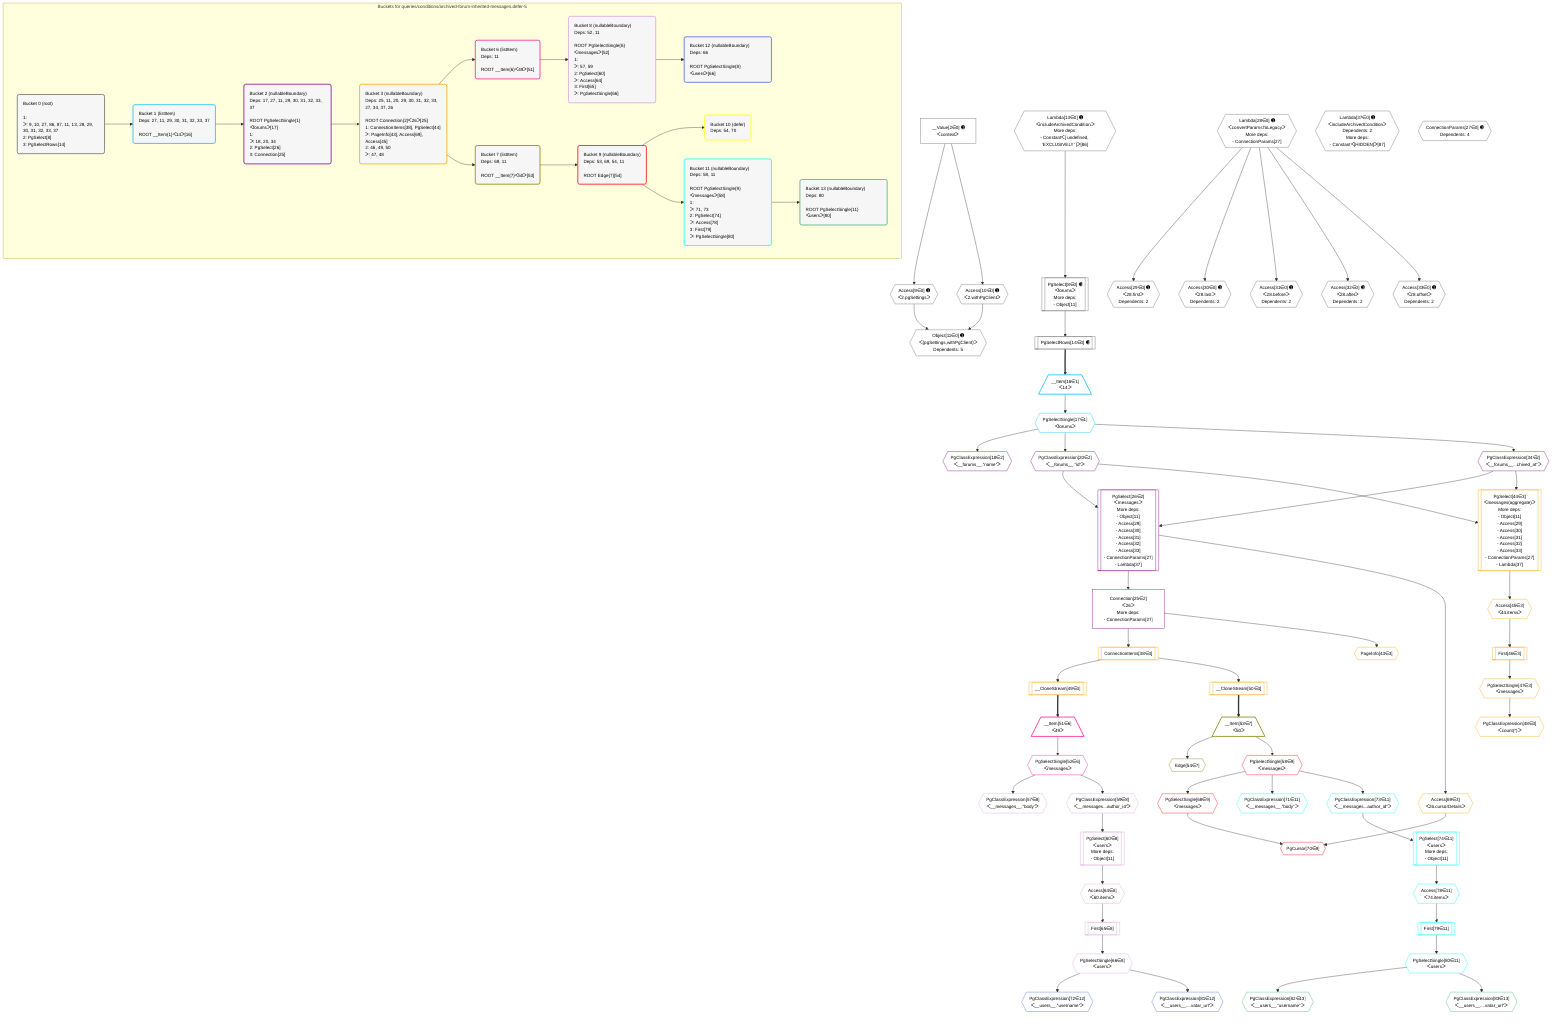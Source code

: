 %%{init: {'themeVariables': { 'fontSize': '12px'}}}%%
graph TD
    classDef path fill:#eee,stroke:#000,color:#000
    classDef plan fill:#fff,stroke-width:1px,color:#000
    classDef itemplan fill:#fff,stroke-width:2px,color:#000
    classDef unbatchedplan fill:#dff,stroke-width:1px,color:#000
    classDef sideeffectplan fill:#fcc,stroke-width:2px,color:#000
    classDef bucket fill:#f6f6f6,color:#000,stroke-width:2px,text-align:left

    subgraph "Buckets for queries/conditions/archived-forum-inherited-messages.defer-5"
    Bucket0("Bucket 0 (root)<br /><br />1: <br />ᐳ: 9, 10, 27, 86, 87, 11, 13, 28, 29, 30, 31, 32, 33, 37<br />2: PgSelect[8]<br />3: PgSelectRows[14]"):::bucket
    Bucket1("Bucket 1 (listItem)<br />Deps: 27, 11, 29, 30, 31, 32, 33, 37<br /><br />ROOT __Item{1}ᐸ14ᐳ[16]"):::bucket
    Bucket2("Bucket 2 (nullableBoundary)<br />Deps: 17, 27, 11, 29, 30, 31, 32, 33, 37<br /><br />ROOT PgSelectSingle{1}ᐸforumsᐳ[17]<br />1: <br />ᐳ: 18, 20, 34<br />2: PgSelect[26]<br />3: Connection[25]"):::bucket
    Bucket3("Bucket 3 (nullableBoundary)<br />Deps: 25, 11, 20, 29, 30, 31, 32, 33, 27, 34, 37, 26<br /><br />ROOT Connection{2}ᐸ26ᐳ[25]<br />1: ConnectionItems[38], PgSelect[44]<br />ᐳ: PageInfo[43], Access[69], Access[45]<br />2: 46, 49, 50<br />ᐳ: 47, 48"):::bucket
    Bucket6("Bucket 6 (listItem)<br />Deps: 11<br /><br />ROOT __Item{6}ᐸ49ᐳ[51]"):::bucket
    Bucket7("Bucket 7 (listItem)<br />Deps: 69, 11<br /><br />ROOT __Item{7}ᐸ50ᐳ[53]"):::bucket
    Bucket8("Bucket 8 (nullableBoundary)<br />Deps: 52, 11<br /><br />ROOT PgSelectSingle{6}ᐸmessagesᐳ[52]<br />1: <br />ᐳ: 57, 59<br />2: PgSelect[60]<br />ᐳ: Access[64]<br />3: First[65]<br />ᐳ: PgSelectSingle[66]"):::bucket
    Bucket9("Bucket 9 (nullableBoundary)<br />Deps: 53, 69, 54, 11<br /><br />ROOT Edge{7}[54]"):::bucket
    Bucket10("Bucket 10 (defer)<br />Deps: 54, 70"):::bucket
    Bucket11("Bucket 11 (nullableBoundary)<br />Deps: 58, 11<br /><br />ROOT PgSelectSingle{9}ᐸmessagesᐳ[58]<br />1: <br />ᐳ: 71, 73<br />2: PgSelect[74]<br />ᐳ: Access[78]<br />3: First[79]<br />ᐳ: PgSelectSingle[80]"):::bucket
    Bucket12("Bucket 12 (nullableBoundary)<br />Deps: 66<br /><br />ROOT PgSelectSingle{8}ᐸusersᐳ[66]"):::bucket
    Bucket13("Bucket 13 (nullableBoundary)<br />Deps: 80<br /><br />ROOT PgSelectSingle{11}ᐸusersᐳ[80]"):::bucket
    end
    Bucket0 --> Bucket1
    Bucket1 --> Bucket2
    Bucket2 --> Bucket3
    Bucket3 --> Bucket6 & Bucket7
    Bucket6 --> Bucket8
    Bucket7 --> Bucket9
    Bucket8 --> Bucket12
    Bucket9 --> Bucket10 & Bucket11
    Bucket11 --> Bucket13

    %% plan dependencies
    PgSelect8[["PgSelect[8∈0] ➊<br />ᐸforumsᐳ<br />More deps:<br />- Object[11]"]]:::plan
    Lambda13{{"Lambda[13∈0] ➊<br />ᐸincludeArchivedConditionᐳ<br />More deps:<br />- Constantᐸ[ undefined, 'EXCLUSIVELY' ]ᐳ[86]"}}:::plan
    Lambda13 --> PgSelect8
    Object11{{"Object[11∈0] ➊<br />ᐸ{pgSettings,withPgClient}ᐳ<br />Dependents: 5"}}:::plan
    Access9{{"Access[9∈0] ➊<br />ᐸ2.pgSettingsᐳ"}}:::plan
    Access10{{"Access[10∈0] ➊<br />ᐸ2.withPgClientᐳ"}}:::plan
    Access9 & Access10 --> Object11
    __Value2["__Value[2∈0] ➊<br />ᐸcontextᐳ"]:::plan
    __Value2 --> Access9
    __Value2 --> Access10
    PgSelectRows14[["PgSelectRows[14∈0] ➊"]]:::plan
    PgSelect8 --> PgSelectRows14
    Lambda28{{"Lambda[28∈0] ➊<br />ᐸconvertParamsToLegacyᐳ<br />More deps:<br />- ConnectionParams[27]"}}:::plan
    Access29{{"Access[29∈0] ➊<br />ᐸ28.firstᐳ<br />Dependents: 2"}}:::plan
    Lambda28 --> Access29
    Access30{{"Access[30∈0] ➊<br />ᐸ28.lastᐳ<br />Dependents: 2"}}:::plan
    Lambda28 --> Access30
    Access31{{"Access[31∈0] ➊<br />ᐸ28.beforeᐳ<br />Dependents: 2"}}:::plan
    Lambda28 --> Access31
    Access32{{"Access[32∈0] ➊<br />ᐸ28.afterᐳ<br />Dependents: 2"}}:::plan
    Lambda28 --> Access32
    Access33{{"Access[33∈0] ➊<br />ᐸ28.offsetᐳ<br />Dependents: 2"}}:::plan
    Lambda28 --> Access33
    Lambda37{{"Lambda[37∈0] ➊<br />ᐸincludeArchivedConditionᐳ<br />Dependents: 2<br />More deps:<br />- Constantᐸ[HIDDEN]ᐳ[87]"}}:::plan
    ConnectionParams27{{"ConnectionParams[27∈0] ➊<br />Dependents: 4"}}:::plan
    __Item16[/"__Item[16∈1]<br />ᐸ14ᐳ"\]:::itemplan
    PgSelectRows14 ==> __Item16
    PgSelectSingle17{{"PgSelectSingle[17∈1]<br />ᐸforumsᐳ"}}:::plan
    __Item16 --> PgSelectSingle17
    PgSelect26[["PgSelect[26∈2]<br />ᐸmessagesᐳ<br />More deps:<br />- Object[11]<br />- Access[29]<br />- Access[30]<br />- Access[31]<br />- Access[32]<br />- Access[33]<br />- ConnectionParams[27]<br />- Lambda[37]"]]:::plan
    PgClassExpression20{{"PgClassExpression[20∈2]<br />ᐸ__forums__.”id”ᐳ"}}:::plan
    PgClassExpression34{{"PgClassExpression[34∈2]<br />ᐸ__forums__...chived_at”ᐳ"}}:::plan
    PgClassExpression20 & PgClassExpression34 --> PgSelect26
    Connection25["Connection[25∈2]<br />ᐸ26ᐳ<br />More deps:<br />- ConnectionParams[27]"]:::plan
    PgSelect26 --> Connection25
    PgClassExpression18{{"PgClassExpression[18∈2]<br />ᐸ__forums__.”name”ᐳ"}}:::plan
    PgSelectSingle17 --> PgClassExpression18
    PgSelectSingle17 --> PgClassExpression20
    PgSelectSingle17 --> PgClassExpression34
    PgSelect44[["PgSelect[44∈3]<br />ᐸmessages(aggregate)ᐳ<br />More deps:<br />- Object[11]<br />- Access[29]<br />- Access[30]<br />- Access[31]<br />- Access[32]<br />- Access[33]<br />- ConnectionParams[27]<br />- Lambda[37]"]]:::plan
    PgClassExpression20 & PgClassExpression34 --> PgSelect44
    ConnectionItems38[["ConnectionItems[38∈3]"]]:::plan
    Connection25 --> ConnectionItems38
    PageInfo43{{"PageInfo[43∈3]"}}:::plan
    Connection25 --> PageInfo43
    Access45{{"Access[45∈3]<br />ᐸ44.itemsᐳ"}}:::plan
    PgSelect44 --> Access45
    First46[["First[46∈3]"]]:::plan
    Access45 --> First46
    PgSelectSingle47{{"PgSelectSingle[47∈3]<br />ᐸmessagesᐳ"}}:::plan
    First46 --> PgSelectSingle47
    PgClassExpression48{{"PgClassExpression[48∈3]<br />ᐸcount(*)ᐳ"}}:::plan
    PgSelectSingle47 --> PgClassExpression48
    __CloneStream49[["__CloneStream[49∈3]"]]:::plan
    ConnectionItems38 --> __CloneStream49
    __CloneStream50[["__CloneStream[50∈3]"]]:::plan
    ConnectionItems38 --> __CloneStream50
    Access69{{"Access[69∈3]<br />ᐸ26.cursorDetailsᐳ"}}:::plan
    PgSelect26 --> Access69
    __Item51[/"__Item[51∈6]<br />ᐸ49ᐳ"\]:::itemplan
    __CloneStream49 ==> __Item51
    PgSelectSingle52{{"PgSelectSingle[52∈6]<br />ᐸmessagesᐳ"}}:::plan
    __Item51 --> PgSelectSingle52
    __Item53[/"__Item[53∈7]<br />ᐸ50ᐳ"\]:::itemplan
    __CloneStream50 ==> __Item53
    Edge54{{"Edge[54∈7]"}}:::plan
    __Item53 --> Edge54
    PgSelect60[["PgSelect[60∈8]<br />ᐸusersᐳ<br />More deps:<br />- Object[11]"]]:::plan
    PgClassExpression59{{"PgClassExpression[59∈8]<br />ᐸ__messages...author_id”ᐳ"}}:::plan
    PgClassExpression59 --> PgSelect60
    PgClassExpression57{{"PgClassExpression[57∈8]<br />ᐸ__messages__.”body”ᐳ"}}:::plan
    PgSelectSingle52 --> PgClassExpression57
    PgSelectSingle52 --> PgClassExpression59
    Access64{{"Access[64∈8]<br />ᐸ60.itemsᐳ"}}:::plan
    PgSelect60 --> Access64
    First65[["First[65∈8]"]]:::plan
    Access64 --> First65
    PgSelectSingle66{{"PgSelectSingle[66∈8]<br />ᐸusersᐳ"}}:::plan
    First65 --> PgSelectSingle66
    PgCursor70{{"PgCursor[70∈9]"}}:::plan
    PgSelectSingle68{{"PgSelectSingle[68∈9]<br />ᐸmessagesᐳ"}}:::plan
    PgSelectSingle68 & Access69 --> PgCursor70
    PgSelectSingle58{{"PgSelectSingle[58∈9]<br />ᐸmessagesᐳ"}}:::plan
    __Item53 --> PgSelectSingle58
    PgSelectSingle58 --> PgSelectSingle68
    PgSelect74[["PgSelect[74∈11]<br />ᐸusersᐳ<br />More deps:<br />- Object[11]"]]:::plan
    PgClassExpression73{{"PgClassExpression[73∈11]<br />ᐸ__messages...author_id”ᐳ"}}:::plan
    PgClassExpression73 --> PgSelect74
    PgClassExpression71{{"PgClassExpression[71∈11]<br />ᐸ__messages__.”body”ᐳ"}}:::plan
    PgSelectSingle58 --> PgClassExpression71
    PgSelectSingle58 --> PgClassExpression73
    Access78{{"Access[78∈11]<br />ᐸ74.itemsᐳ"}}:::plan
    PgSelect74 --> Access78
    First79[["First[79∈11]"]]:::plan
    Access78 --> First79
    PgSelectSingle80{{"PgSelectSingle[80∈11]<br />ᐸusersᐳ"}}:::plan
    First79 --> PgSelectSingle80
    PgClassExpression72{{"PgClassExpression[72∈12]<br />ᐸ__users__.”username”ᐳ"}}:::plan
    PgSelectSingle66 --> PgClassExpression72
    PgClassExpression81{{"PgClassExpression[81∈12]<br />ᐸ__users__....vatar_url”ᐳ"}}:::plan
    PgSelectSingle66 --> PgClassExpression81
    PgClassExpression82{{"PgClassExpression[82∈13]<br />ᐸ__users__.”username”ᐳ"}}:::plan
    PgSelectSingle80 --> PgClassExpression82
    PgClassExpression83{{"PgClassExpression[83∈13]<br />ᐸ__users__....vatar_url”ᐳ"}}:::plan
    PgSelectSingle80 --> PgClassExpression83

    %% define steps
    classDef bucket0 stroke:#696969
    class Bucket0,__Value2,PgSelect8,Access9,Access10,Object11,Lambda13,PgSelectRows14,ConnectionParams27,Lambda28,Access29,Access30,Access31,Access32,Access33,Lambda37 bucket0
    classDef bucket1 stroke:#00bfff
    class Bucket1,__Item16,PgSelectSingle17 bucket1
    classDef bucket2 stroke:#7f007f
    class Bucket2,PgClassExpression18,PgClassExpression20,Connection25,PgSelect26,PgClassExpression34 bucket2
    classDef bucket3 stroke:#ffa500
    class Bucket3,ConnectionItems38,PageInfo43,PgSelect44,Access45,First46,PgSelectSingle47,PgClassExpression48,__CloneStream49,__CloneStream50,Access69 bucket3
    classDef bucket6 stroke:#ff1493
    class Bucket6,__Item51,PgSelectSingle52 bucket6
    classDef bucket7 stroke:#808000
    class Bucket7,__Item53,Edge54 bucket7
    classDef bucket8 stroke:#dda0dd
    class Bucket8,PgClassExpression57,PgClassExpression59,PgSelect60,Access64,First65,PgSelectSingle66 bucket8
    classDef bucket9 stroke:#ff0000
    class Bucket9,PgSelectSingle58,PgSelectSingle68,PgCursor70 bucket9
    classDef bucket10 stroke:#ffff00
    class Bucket10 bucket10
    classDef bucket11 stroke:#00ffff
    class Bucket11,PgClassExpression71,PgClassExpression73,PgSelect74,Access78,First79,PgSelectSingle80 bucket11
    classDef bucket12 stroke:#4169e1
    class Bucket12,PgClassExpression72,PgClassExpression81 bucket12
    classDef bucket13 stroke:#3cb371
    class Bucket13,PgClassExpression82,PgClassExpression83 bucket13